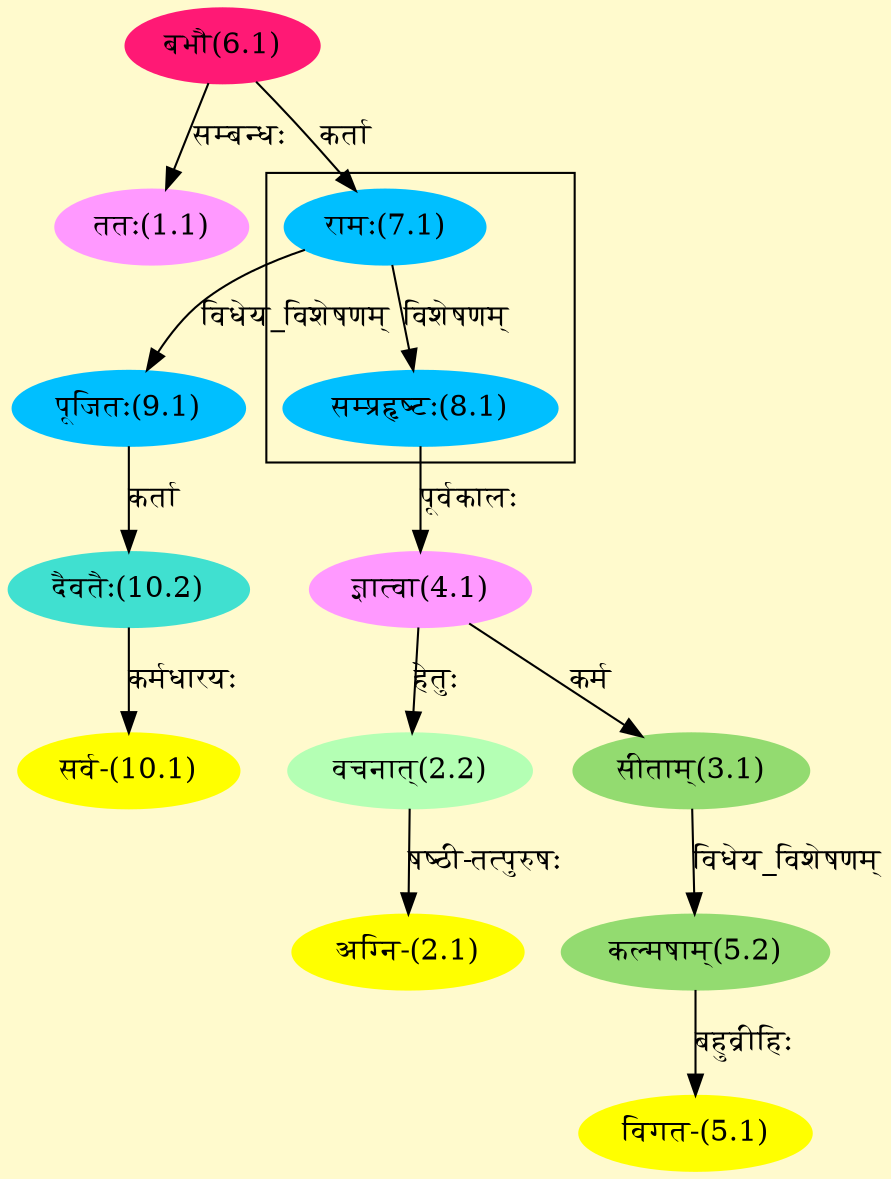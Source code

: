 digraph G{
rankdir=BT;
 compound=true;
 bgcolor="lemonchiffon1";

subgraph cluster_1{
Node8_1 [style=filled, color="#00BFFF" label = "सम्प्रहृष्टः(8.1)"]
Node7_1 [style=filled, color="#00BFFF" label = "रामः(7.1)"]

}
Node1_1 [style=filled, color="#FF99FF" label = "ततः(1.1)"]
Node6_1 [style=filled, color="#FF1975" label = "बभौ(6.1)"]
Node2_1 [style=filled, color="#FFFF00" label = "अग्नि-(2.1)"]
Node2_2 [style=filled, color="#B4FFB4" label = "वचनात्(2.2)"]
Node4_1 [style=filled, color="#FF99FF" label = "ज्ञात्वा(4.1)"]
Node3_1 [style=filled, color="#93DB70" label = "सीताम्(3.1)"]
Node8_1 [style=filled, color="#00BFFF" label = "सम्प्रहृष्टः(8.1)"]
Node5_1 [style=filled, color="#FFFF00" label = "विगत-(5.1)"]
Node5_2 [style=filled, color="#93DB70" label = "कल्मषाम्(5.2)"]
Node7_1 [style=filled, color="#00BFFF" label = "रामः(7.1)"]
Node [style=filled, color="" label = "()"]
Node9_1 [style=filled, color="#00BFFF" label = "पूजितः(9.1)"]
Node10_1 [style=filled, color="#FFFF00" label = "सर्व-(10.1)"]
Node10_2 [style=filled, color="#40E0D0" label = "दैवतैः(10.2)"]
/* Start of Relations section */

Node1_1 -> Node6_1 [  label="सम्बन्धः"  dir="back" ]
Node2_1 -> Node2_2 [  label="षष्ठी-तत्पुरुषः"  dir="back" ]
Node2_2 -> Node4_1 [  label="हेतुः"  dir="back" ]
Node3_1 -> Node4_1 [  label="कर्म"  dir="back" ]
Node4_1 -> Node8_1 [  label="पूर्वकालः"  dir="back" ]
Node5_1 -> Node5_2 [  label="बहुव्रीहिः"  dir="back" ]
Node5_2 -> Node3_1 [  label="विधेय_विशेषणम्"  dir="back" ]
Node7_1 -> Node6_1 [  label="कर्ता"  dir="back" ]
Node8_1 -> Node7_1 [  label="विशेषणम्"  dir="back" ]
Node9_1 -> Node7_1 [  label="विधेय_विशेषणम्"  dir="back" ]
Node10_1 -> Node10_2 [  label="कर्मधारयः"  dir="back" ]
Node10_2 -> Node9_1 [  label="कर्ता"  dir="back" ]
}
